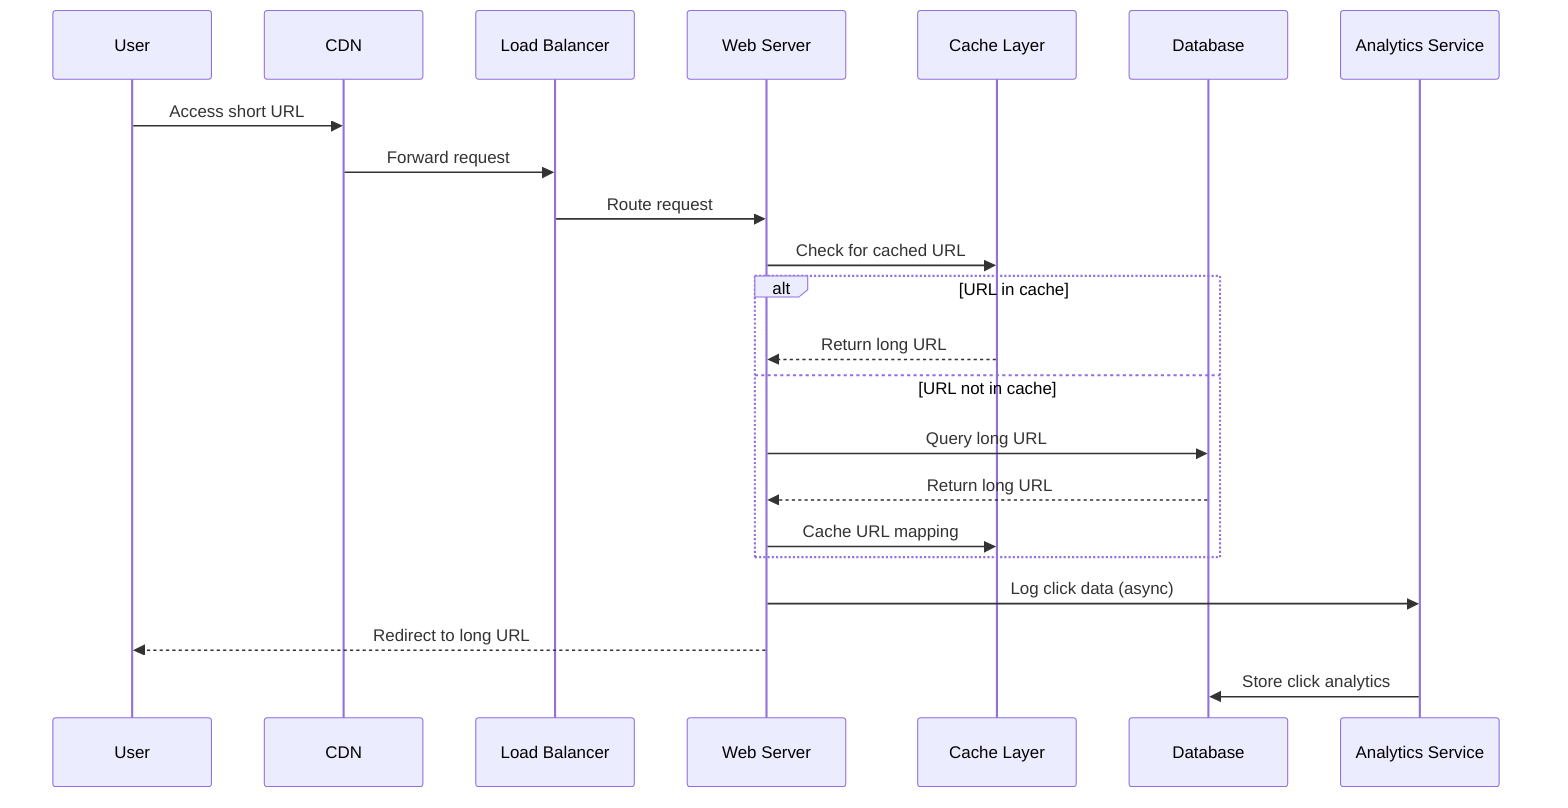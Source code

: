sequenceDiagram
    participant User
    participant CDN
    participant LoadBalancer as Load Balancer
    participant WebServer as Web Server
    participant CacheLayer as Cache Layer
    participant Database
    participant AnalyticsService as Analytics Service

    User->>CDN: Access short URL
    CDN->>LoadBalancer: Forward request
    LoadBalancer->>WebServer: Route request
    WebServer->>CacheLayer: Check for cached URL
    alt URL in cache
        CacheLayer-->>WebServer: Return long URL
    else URL not in cache
        WebServer->>Database: Query long URL
        Database-->>WebServer: Return long URL
        WebServer->>CacheLayer: Cache URL mapping
    end
    WebServer->>AnalyticsService: Log click data (async)
    WebServer-->>User: Redirect to long URL
    AnalyticsService->>Database: Store click analytics